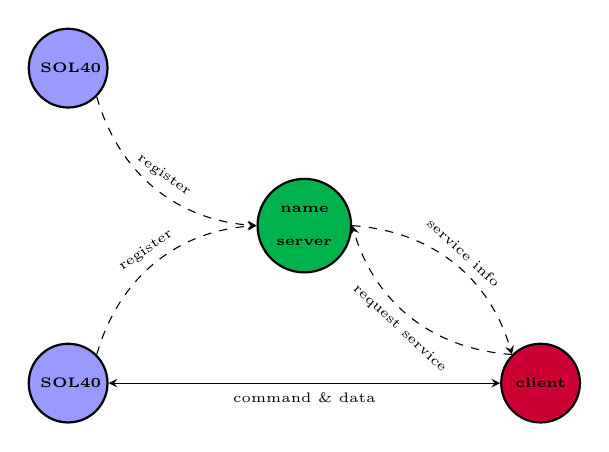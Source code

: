 \begin{tikzpicture}[
        dim/.style = {
            draw, thick,
            circle,
            text = black,
            font = \bfseries,
            minimum size = 0.7,
            text width = 2em,
            align = center,
        }
    ]
    \node[dim,fill=blue!40!white] (1) at (-3, -2) {\tiny SOL40};
    \node[dim,fill=blue!40!white] (2) at (-3,  2) {\tiny SOL40};

    \node[dim,fill=blue!30!green] (3) at ( 0,  0) {\tiny name server};
    \node[dim,fill=blue!20!red]   (4) at ( 3, -2) {\tiny client};

    \path[-stealth,dashed] (2.south east)
        edge[bend right=35] node[midway,above,rotate=-35] {\tiny register}
        (3.west);
    \path[-stealth,dashed] (1.north east)
        edge[bend right=-35] node[midway,above,rotate=35] {\tiny register}
        (3.west);

    \path[-stealth,dashed] (4.north west)
        edge[bend left=35] node[midway,below,rotate=-43] {\tiny request service}
        (3.east);
    \path[-stealth,dashed] (3.east)
        edge[bend left=35] node[midway,above,rotate=-43] {\tiny service info}
        (4.north west);

    \path[>=stealth,<->] (4.west)
        edge node[midway,below] {\tiny command \& data}
        (1.east);
\end{tikzpicture}
